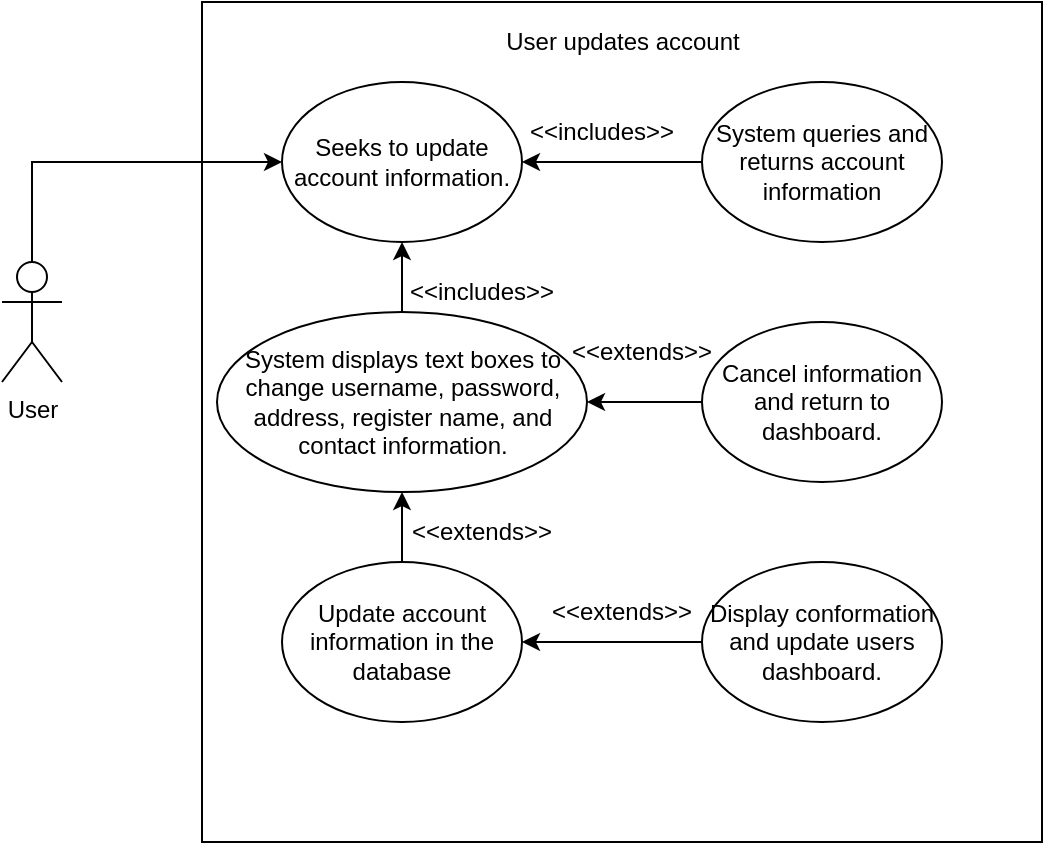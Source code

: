 <mxfile version="16.4.7" type="google"><diagram id="5nuXpWgP4LtgmFlkhjJu" name="Page-1"><mxGraphModel dx="782" dy="681" grid="1" gridSize="10" guides="1" tooltips="1" connect="1" arrows="1" fold="1" page="1" pageScale="1" pageWidth="850" pageHeight="1100" math="0" shadow="0"><root><mxCell id="0"/><mxCell id="1" parent="0"/><mxCell id="9EV_t10EQt3N8OxTEWFl-1" value="" style="whiteSpace=wrap;html=1;aspect=fixed;" parent="1" vertex="1"><mxGeometry x="270" y="90" width="420" height="420" as="geometry"/></mxCell><mxCell id="9EV_t10EQt3N8OxTEWFl-2" value="User" style="shape=umlActor;verticalLabelPosition=bottom;verticalAlign=top;html=1;outlineConnect=0;" parent="1" vertex="1"><mxGeometry x="170" y="220" width="30" height="60" as="geometry"/></mxCell><mxCell id="9EV_t10EQt3N8OxTEWFl-3" value="" style="endArrow=classic;html=1;rounded=0;entryX=0;entryY=0.5;entryDx=0;entryDy=0;exitX=0.5;exitY=0;exitDx=0;exitDy=0;exitPerimeter=0;" parent="1" source="9EV_t10EQt3N8OxTEWFl-2" target="9EV_t10EQt3N8OxTEWFl-4" edge="1"><mxGeometry width="50" height="50" relative="1" as="geometry"><mxPoint x="370" y="390" as="sourcePoint"/><mxPoint x="420" y="340" as="targetPoint"/><Array as="points"><mxPoint x="185" y="170"/></Array></mxGeometry></mxCell><mxCell id="9EV_t10EQt3N8OxTEWFl-4" value="Seeks to update account information." style="ellipse;whiteSpace=wrap;html=1;" parent="1" vertex="1"><mxGeometry x="310" y="130" width="120" height="80" as="geometry"/></mxCell><mxCell id="9EV_t10EQt3N8OxTEWFl-6" value="User updates account" style="text;html=1;align=center;verticalAlign=middle;resizable=0;points=[];autosize=1;strokeColor=none;fillColor=none;" parent="1" vertex="1"><mxGeometry x="415" y="100" width="130" height="20" as="geometry"/></mxCell><mxCell id="9EV_t10EQt3N8OxTEWFl-7" value="System queries and returns account information" style="ellipse;whiteSpace=wrap;html=1;" parent="1" vertex="1"><mxGeometry x="520" y="130" width="120" height="80" as="geometry"/></mxCell><mxCell id="9EV_t10EQt3N8OxTEWFl-8" value="" style="endArrow=classic;html=1;rounded=0;exitX=0;exitY=0.5;exitDx=0;exitDy=0;entryX=1;entryY=0.5;entryDx=0;entryDy=0;" parent="1" source="9EV_t10EQt3N8OxTEWFl-7" target="9EV_t10EQt3N8OxTEWFl-4" edge="1"><mxGeometry width="50" height="50" relative="1" as="geometry"><mxPoint x="370" y="370" as="sourcePoint"/><mxPoint x="420" y="320" as="targetPoint"/></mxGeometry></mxCell><mxCell id="9EV_t10EQt3N8OxTEWFl-9" value="System displays text boxes to change username, password, address, register name, and contact information." style="ellipse;whiteSpace=wrap;html=1;" parent="1" vertex="1"><mxGeometry x="277.5" y="245" width="185" height="90" as="geometry"/></mxCell><mxCell id="9EV_t10EQt3N8OxTEWFl-10" value="Cancel information and return to dashboard." style="ellipse;whiteSpace=wrap;html=1;" parent="1" vertex="1"><mxGeometry x="520" y="250" width="120" height="80" as="geometry"/></mxCell><mxCell id="9EV_t10EQt3N8OxTEWFl-11" value="Update account information in the database" style="ellipse;whiteSpace=wrap;html=1;" parent="1" vertex="1"><mxGeometry x="310" y="370" width="120" height="80" as="geometry"/></mxCell><mxCell id="9EV_t10EQt3N8OxTEWFl-12" value="Display conformation and update users dashboard." style="ellipse;whiteSpace=wrap;html=1;" parent="1" vertex="1"><mxGeometry x="520" y="370" width="120" height="80" as="geometry"/></mxCell><mxCell id="9EV_t10EQt3N8OxTEWFl-13" value="" style="endArrow=classic;html=1;rounded=0;entryX=1;entryY=0.5;entryDx=0;entryDy=0;startArrow=none;" parent="1" target="9EV_t10EQt3N8OxTEWFl-9" edge="1"><mxGeometry width="50" height="50" relative="1" as="geometry"><mxPoint x="520" y="290" as="sourcePoint"/><mxPoint x="420" y="250" as="targetPoint"/></mxGeometry></mxCell><mxCell id="9EV_t10EQt3N8OxTEWFl-14" value="" style="endArrow=classic;html=1;rounded=0;entryX=0.5;entryY=1;entryDx=0;entryDy=0;exitX=0.5;exitY=0;exitDx=0;exitDy=0;" parent="1" source="9EV_t10EQt3N8OxTEWFl-9" target="9EV_t10EQt3N8OxTEWFl-4" edge="1"><mxGeometry width="50" height="50" relative="1" as="geometry"><mxPoint x="360" y="260" as="sourcePoint"/><mxPoint x="410" y="210" as="targetPoint"/></mxGeometry></mxCell><mxCell id="9EV_t10EQt3N8OxTEWFl-15" value="" style="endArrow=classic;html=1;rounded=0;entryX=0.5;entryY=1;entryDx=0;entryDy=0;exitX=0.5;exitY=0;exitDx=0;exitDy=0;" parent="1" source="9EV_t10EQt3N8OxTEWFl-11" target="9EV_t10EQt3N8OxTEWFl-9" edge="1"><mxGeometry width="50" height="50" relative="1" as="geometry"><mxPoint x="350" y="400" as="sourcePoint"/><mxPoint x="400" y="350" as="targetPoint"/></mxGeometry></mxCell><mxCell id="9EV_t10EQt3N8OxTEWFl-16" value="" style="endArrow=classic;html=1;rounded=0;entryX=1;entryY=0.5;entryDx=0;entryDy=0;exitX=0;exitY=0.5;exitDx=0;exitDy=0;" parent="1" source="9EV_t10EQt3N8OxTEWFl-12" target="9EV_t10EQt3N8OxTEWFl-11" edge="1"><mxGeometry width="50" height="50" relative="1" as="geometry"><mxPoint x="450" y="440" as="sourcePoint"/><mxPoint x="500" y="390" as="targetPoint"/></mxGeometry></mxCell><mxCell id="9EV_t10EQt3N8OxTEWFl-18" value="&amp;lt;&amp;lt;extends&amp;gt;&amp;gt;" style="text;html=1;strokeColor=none;fillColor=none;align=center;verticalAlign=middle;whiteSpace=wrap;rounded=0;" parent="1" vertex="1"><mxGeometry x="380" y="340" width="60" height="30" as="geometry"/></mxCell><mxCell id="9EV_t10EQt3N8OxTEWFl-19" value="&amp;lt;&amp;lt;extends&amp;gt;&amp;gt;" style="text;html=1;strokeColor=none;fillColor=none;align=center;verticalAlign=middle;whiteSpace=wrap;rounded=0;" parent="1" vertex="1"><mxGeometry x="450" y="380" width="60" height="30" as="geometry"/></mxCell><mxCell id="9EV_t10EQt3N8OxTEWFl-20" value="&amp;lt;&amp;lt;includes&amp;gt;&amp;gt;" style="text;html=1;strokeColor=none;fillColor=none;align=center;verticalAlign=middle;whiteSpace=wrap;rounded=0;" parent="1" vertex="1"><mxGeometry x="440" y="140" width="60" height="30" as="geometry"/></mxCell><mxCell id="9EV_t10EQt3N8OxTEWFl-17" value="&lt;span&gt;&amp;lt;&amp;lt;extends&amp;gt;&amp;gt;&lt;/span&gt;" style="text;html=1;strokeColor=none;fillColor=none;align=center;verticalAlign=middle;whiteSpace=wrap;rounded=0;" parent="1" vertex="1"><mxGeometry x="460" y="250" width="60" height="30" as="geometry"/></mxCell><mxCell id="9EV_t10EQt3N8OxTEWFl-21" value="" style="endArrow=none;html=1;rounded=0;exitX=0;exitY=0.5;exitDx=0;exitDy=0;" parent="1" source="9EV_t10EQt3N8OxTEWFl-10" edge="1"><mxGeometry width="50" height="50" relative="1" as="geometry"><mxPoint x="520" y="290" as="sourcePoint"/><mxPoint x="520" y="290" as="targetPoint"/></mxGeometry></mxCell><mxCell id="9EV_t10EQt3N8OxTEWFl-22" value="&amp;lt;&amp;lt;includes&amp;gt;&amp;gt;" style="text;html=1;strokeColor=none;fillColor=none;align=center;verticalAlign=middle;whiteSpace=wrap;rounded=0;" parent="1" vertex="1"><mxGeometry x="380" y="220" width="60" height="30" as="geometry"/></mxCell></root></mxGraphModel></diagram></mxfile>